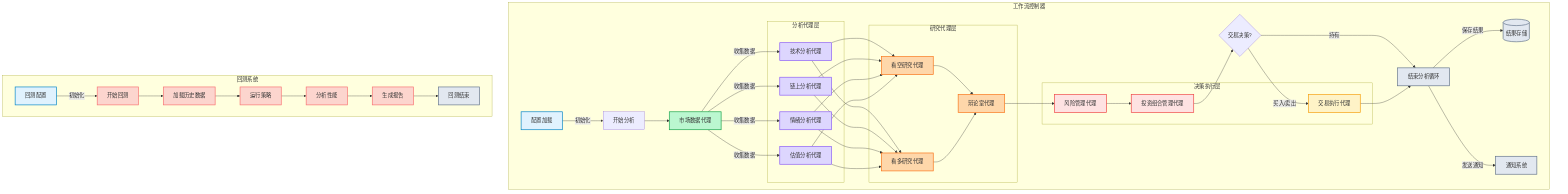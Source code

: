 flowchart TD
    subgraph 工作流控制器[工作流控制器]
        Config[配置加载] --> |初始化| Start
        Start[开始分析] --> MarketData
        
        %% 数据收集阶段
        MarketData[市场数据代理] --> |收集数据| Technical
        MarketData --> |收集数据| Onchain
        MarketData --> |收集数据| Sentiment
        MarketData --> |收集数据| Valuation
        
        %% 分析阶段
        subgraph 分析代理[分析代理层]
            Technical[技术分析代理]
            Onchain[链上分析代理]
            Sentiment[情绪分析代理]
            Valuation[估值分析代理]
        end
        
        %% 研究阶段
        Technical --> BearResearch
        Onchain --> BearResearch
        Sentiment --> BearResearch
        Valuation --> BearResearch
        
        Technical --> BullResearch
        Onchain --> BullResearch
        Sentiment --> BullResearch
        Valuation --> BullResearch
        
        subgraph 研究代理[研究代理层]
            BearResearch[看空研究代理]
            BullResearch[看多研究代理]
            DebateRoom[辩论室代理]
        end
        
        BearResearch --> DebateRoom
        BullResearch --> DebateRoom
        
        %% 决策阶段
        DebateRoom --> RiskManagement
        
        subgraph 决策执行[决策执行层]
            RiskManagement[风险管理代理]
            PortfolioManagement[投资组合管理代理]
            Execution[交易执行代理]
        end
        
        RiskManagement --> PortfolioManagement
        PortfolioManagement --> Decision{交易决策?}
        
        %% 执行阶段
        Decision -->|买入/卖出| Execution
        Decision -->|持有| End
        
        Execution --> End[结束分析循环]
        
        %% 结果反馈
        End --> |保存结果| Results[(结果存储)]
        End --> |发送通知| Notification[通知系统]
    end
    
    %% 回测系统
    subgraph 回测系统[回测系统]
        BacktestConfig[回测配置] --> |初始化| BacktestStart
        BacktestStart[开始回测] --> LoadHistoricalData
        LoadHistoricalData[加载历史数据] --> RunStrategy
        RunStrategy[运行策略] --> AnalyzePerformance
        AnalyzePerformance[分析性能] --> GenerateReport
        GenerateReport[生成报告] --> BacktestEnd[回测结束]
    end
    
    classDef configNode fill:#e0f2fe,stroke:#0284c7,stroke-width:2px
    classDef dataNode fill:#bbf7d0,stroke:#16a34a,stroke-width:2px
    classDef analysisNode fill:#ddd6fe,stroke:#8b5cf6,stroke-width:2px
    classDef researchNode fill:#fed7aa,stroke:#f97316,stroke-width:2px
    classDef decisionNode fill:#fee2e2,stroke:#ef4444,stroke-width:2px
    classDef executionNode fill:#fef3c7,stroke:#f59e0b,stroke-width:2px
    classDef backtestNode fill:#fcd5ce,stroke:#f87171,stroke-width:2px
    classDef endNode fill:#e2e8f0,stroke:#64748b,stroke-width:2px
    
    class Config,BacktestConfig configNode
    class MarketData dataNode
    class Technical,Onchain,Sentiment,Valuation analysisNode
    class BearResearch,BullResearch,DebateRoom researchNode
    class RiskManagement,PortfolioManagement decisionNode
    class Execution executionNode
    class BacktestStart,LoadHistoricalData,RunStrategy,AnalyzePerformance,GenerateReport backtestNode
    class End,Results,Notification,BacktestEnd endNode